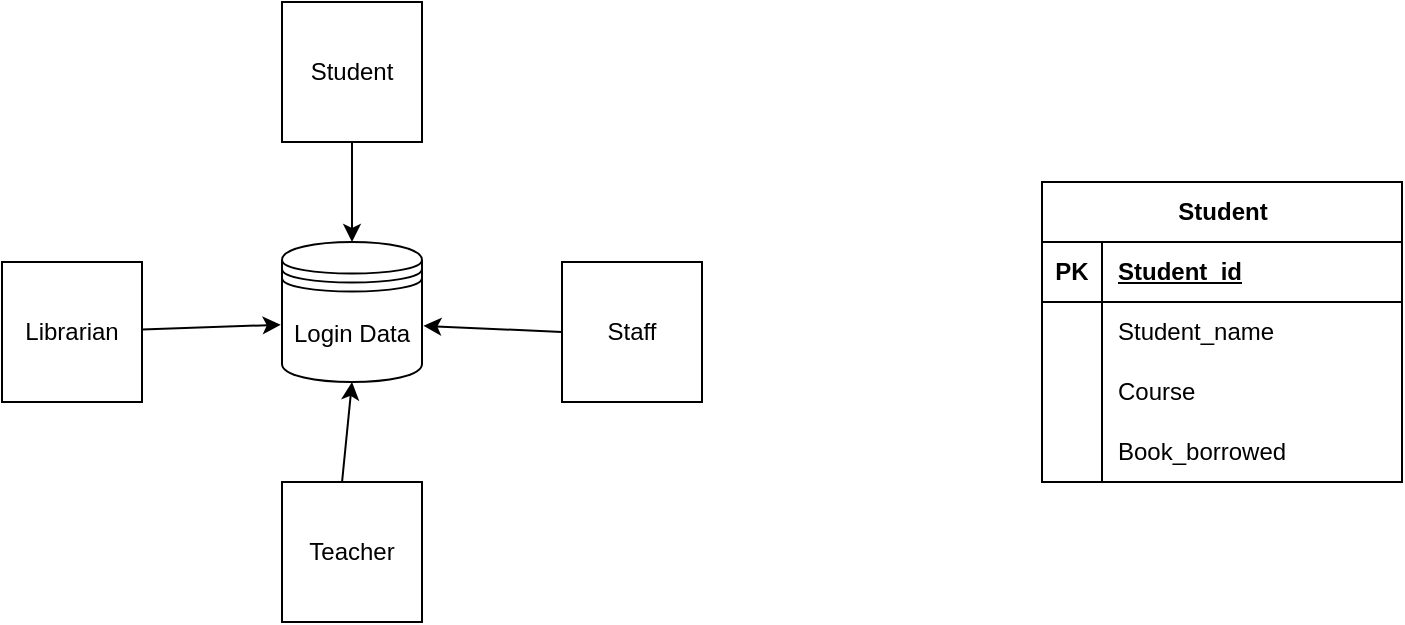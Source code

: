 <mxfile version="28.2.4">
  <diagram name="Page-1" id="EJqToB3Yl0DgXMBHB4Mq">
    <mxGraphModel dx="924" dy="504" grid="1" gridSize="10" guides="1" tooltips="1" connect="1" arrows="1" fold="1" page="1" pageScale="1" pageWidth="850" pageHeight="1100" math="0" shadow="0">
      <root>
        <mxCell id="0" />
        <mxCell id="1" parent="0" />
        <mxCell id="GR_ec4ZwCZGiNbl_dz6E-1" value="Student" style="whiteSpace=wrap;html=1;aspect=fixed;" vertex="1" parent="1">
          <mxGeometry x="400" y="20" width="70" height="70" as="geometry" />
        </mxCell>
        <mxCell id="GR_ec4ZwCZGiNbl_dz6E-2" value="Teacher" style="whiteSpace=wrap;html=1;aspect=fixed;" vertex="1" parent="1">
          <mxGeometry x="400" y="260" width="70" height="70" as="geometry" />
        </mxCell>
        <mxCell id="GR_ec4ZwCZGiNbl_dz6E-3" value="Librarian" style="whiteSpace=wrap;html=1;aspect=fixed;" vertex="1" parent="1">
          <mxGeometry x="260" y="150" width="70" height="70" as="geometry" />
        </mxCell>
        <mxCell id="GR_ec4ZwCZGiNbl_dz6E-4" value="Staff" style="whiteSpace=wrap;html=1;aspect=fixed;" vertex="1" parent="1">
          <mxGeometry x="540" y="150" width="70" height="70" as="geometry" />
        </mxCell>
        <mxCell id="GR_ec4ZwCZGiNbl_dz6E-5" value="Login Data" style="shape=datastore;whiteSpace=wrap;html=1;" vertex="1" parent="1">
          <mxGeometry x="400" y="140" width="70" height="70" as="geometry" />
        </mxCell>
        <mxCell id="GR_ec4ZwCZGiNbl_dz6E-6" value="" style="endArrow=classic;html=1;rounded=0;entryX=-0.009;entryY=0.591;entryDx=0;entryDy=0;entryPerimeter=0;" edge="1" parent="1" source="GR_ec4ZwCZGiNbl_dz6E-3" target="GR_ec4ZwCZGiNbl_dz6E-5">
          <mxGeometry width="50" height="50" relative="1" as="geometry">
            <mxPoint x="470" y="230" as="sourcePoint" />
            <mxPoint x="520" y="180" as="targetPoint" />
          </mxGeometry>
        </mxCell>
        <mxCell id="GR_ec4ZwCZGiNbl_dz6E-7" value="" style="endArrow=classic;html=1;rounded=0;entryX=0.5;entryY=1;entryDx=0;entryDy=0;exitX=0.429;exitY=0;exitDx=0;exitDy=0;exitPerimeter=0;" edge="1" parent="1" source="GR_ec4ZwCZGiNbl_dz6E-2" target="GR_ec4ZwCZGiNbl_dz6E-5">
          <mxGeometry width="50" height="50" relative="1" as="geometry">
            <mxPoint x="510" y="293" as="sourcePoint" />
            <mxPoint x="569" y="290" as="targetPoint" />
          </mxGeometry>
        </mxCell>
        <mxCell id="GR_ec4ZwCZGiNbl_dz6E-9" value="" style="endArrow=classic;html=1;rounded=0;entryX=1.01;entryY=0.599;entryDx=0;entryDy=0;entryPerimeter=0;exitX=0;exitY=0.5;exitDx=0;exitDy=0;" edge="1" parent="1" source="GR_ec4ZwCZGiNbl_dz6E-4" target="GR_ec4ZwCZGiNbl_dz6E-5">
          <mxGeometry width="50" height="50" relative="1" as="geometry">
            <mxPoint x="530" y="283" as="sourcePoint" />
            <mxPoint x="589" y="280" as="targetPoint" />
          </mxGeometry>
        </mxCell>
        <mxCell id="GR_ec4ZwCZGiNbl_dz6E-10" value="" style="endArrow=classic;html=1;rounded=0;entryX=0.5;entryY=0;entryDx=0;entryDy=0;exitX=0.5;exitY=1;exitDx=0;exitDy=0;" edge="1" parent="1" source="GR_ec4ZwCZGiNbl_dz6E-1" target="GR_ec4ZwCZGiNbl_dz6E-5">
          <mxGeometry width="50" height="50" relative="1" as="geometry">
            <mxPoint x="470" y="100" as="sourcePoint" />
            <mxPoint x="559" y="80" as="targetPoint" />
          </mxGeometry>
        </mxCell>
        <mxCell id="GR_ec4ZwCZGiNbl_dz6E-11" value="Student" style="shape=table;startSize=30;container=1;collapsible=1;childLayout=tableLayout;fixedRows=1;rowLines=0;fontStyle=1;align=center;resizeLast=1;html=1;" vertex="1" parent="1">
          <mxGeometry x="780" y="110" width="180" height="150" as="geometry" />
        </mxCell>
        <mxCell id="GR_ec4ZwCZGiNbl_dz6E-12" value="" style="shape=tableRow;horizontal=0;startSize=0;swimlaneHead=0;swimlaneBody=0;fillColor=none;collapsible=0;dropTarget=0;points=[[0,0.5],[1,0.5]];portConstraint=eastwest;top=0;left=0;right=0;bottom=1;" vertex="1" parent="GR_ec4ZwCZGiNbl_dz6E-11">
          <mxGeometry y="30" width="180" height="30" as="geometry" />
        </mxCell>
        <mxCell id="GR_ec4ZwCZGiNbl_dz6E-13" value="PK" style="shape=partialRectangle;connectable=0;fillColor=none;top=0;left=0;bottom=0;right=0;fontStyle=1;overflow=hidden;whiteSpace=wrap;html=1;" vertex="1" parent="GR_ec4ZwCZGiNbl_dz6E-12">
          <mxGeometry width="30" height="30" as="geometry">
            <mxRectangle width="30" height="30" as="alternateBounds" />
          </mxGeometry>
        </mxCell>
        <mxCell id="GR_ec4ZwCZGiNbl_dz6E-14" value="Student_id" style="shape=partialRectangle;connectable=0;fillColor=none;top=0;left=0;bottom=0;right=0;align=left;spacingLeft=6;fontStyle=5;overflow=hidden;whiteSpace=wrap;html=1;" vertex="1" parent="GR_ec4ZwCZGiNbl_dz6E-12">
          <mxGeometry x="30" width="150" height="30" as="geometry">
            <mxRectangle width="150" height="30" as="alternateBounds" />
          </mxGeometry>
        </mxCell>
        <mxCell id="GR_ec4ZwCZGiNbl_dz6E-15" value="" style="shape=tableRow;horizontal=0;startSize=0;swimlaneHead=0;swimlaneBody=0;fillColor=none;collapsible=0;dropTarget=0;points=[[0,0.5],[1,0.5]];portConstraint=eastwest;top=0;left=0;right=0;bottom=0;" vertex="1" parent="GR_ec4ZwCZGiNbl_dz6E-11">
          <mxGeometry y="60" width="180" height="30" as="geometry" />
        </mxCell>
        <mxCell id="GR_ec4ZwCZGiNbl_dz6E-16" value="" style="shape=partialRectangle;connectable=0;fillColor=none;top=0;left=0;bottom=0;right=0;editable=1;overflow=hidden;whiteSpace=wrap;html=1;" vertex="1" parent="GR_ec4ZwCZGiNbl_dz6E-15">
          <mxGeometry width="30" height="30" as="geometry">
            <mxRectangle width="30" height="30" as="alternateBounds" />
          </mxGeometry>
        </mxCell>
        <mxCell id="GR_ec4ZwCZGiNbl_dz6E-17" value="Student_name" style="shape=partialRectangle;connectable=0;fillColor=none;top=0;left=0;bottom=0;right=0;align=left;spacingLeft=6;overflow=hidden;whiteSpace=wrap;html=1;" vertex="1" parent="GR_ec4ZwCZGiNbl_dz6E-15">
          <mxGeometry x="30" width="150" height="30" as="geometry">
            <mxRectangle width="150" height="30" as="alternateBounds" />
          </mxGeometry>
        </mxCell>
        <mxCell id="GR_ec4ZwCZGiNbl_dz6E-18" value="" style="shape=tableRow;horizontal=0;startSize=0;swimlaneHead=0;swimlaneBody=0;fillColor=none;collapsible=0;dropTarget=0;points=[[0,0.5],[1,0.5]];portConstraint=eastwest;top=0;left=0;right=0;bottom=0;" vertex="1" parent="GR_ec4ZwCZGiNbl_dz6E-11">
          <mxGeometry y="90" width="180" height="30" as="geometry" />
        </mxCell>
        <mxCell id="GR_ec4ZwCZGiNbl_dz6E-19" value="" style="shape=partialRectangle;connectable=0;fillColor=none;top=0;left=0;bottom=0;right=0;editable=1;overflow=hidden;whiteSpace=wrap;html=1;" vertex="1" parent="GR_ec4ZwCZGiNbl_dz6E-18">
          <mxGeometry width="30" height="30" as="geometry">
            <mxRectangle width="30" height="30" as="alternateBounds" />
          </mxGeometry>
        </mxCell>
        <mxCell id="GR_ec4ZwCZGiNbl_dz6E-20" value="Course" style="shape=partialRectangle;connectable=0;fillColor=none;top=0;left=0;bottom=0;right=0;align=left;spacingLeft=6;overflow=hidden;whiteSpace=wrap;html=1;" vertex="1" parent="GR_ec4ZwCZGiNbl_dz6E-18">
          <mxGeometry x="30" width="150" height="30" as="geometry">
            <mxRectangle width="150" height="30" as="alternateBounds" />
          </mxGeometry>
        </mxCell>
        <mxCell id="GR_ec4ZwCZGiNbl_dz6E-21" value="" style="shape=tableRow;horizontal=0;startSize=0;swimlaneHead=0;swimlaneBody=0;fillColor=none;collapsible=0;dropTarget=0;points=[[0,0.5],[1,0.5]];portConstraint=eastwest;top=0;left=0;right=0;bottom=0;" vertex="1" parent="GR_ec4ZwCZGiNbl_dz6E-11">
          <mxGeometry y="120" width="180" height="30" as="geometry" />
        </mxCell>
        <mxCell id="GR_ec4ZwCZGiNbl_dz6E-22" value="" style="shape=partialRectangle;connectable=0;fillColor=none;top=0;left=0;bottom=0;right=0;editable=1;overflow=hidden;whiteSpace=wrap;html=1;" vertex="1" parent="GR_ec4ZwCZGiNbl_dz6E-21">
          <mxGeometry width="30" height="30" as="geometry">
            <mxRectangle width="30" height="30" as="alternateBounds" />
          </mxGeometry>
        </mxCell>
        <mxCell id="GR_ec4ZwCZGiNbl_dz6E-23" value="Book_borrowed" style="shape=partialRectangle;connectable=0;fillColor=none;top=0;left=0;bottom=0;right=0;align=left;spacingLeft=6;overflow=hidden;whiteSpace=wrap;html=1;" vertex="1" parent="GR_ec4ZwCZGiNbl_dz6E-21">
          <mxGeometry x="30" width="150" height="30" as="geometry">
            <mxRectangle width="150" height="30" as="alternateBounds" />
          </mxGeometry>
        </mxCell>
      </root>
    </mxGraphModel>
  </diagram>
</mxfile>
